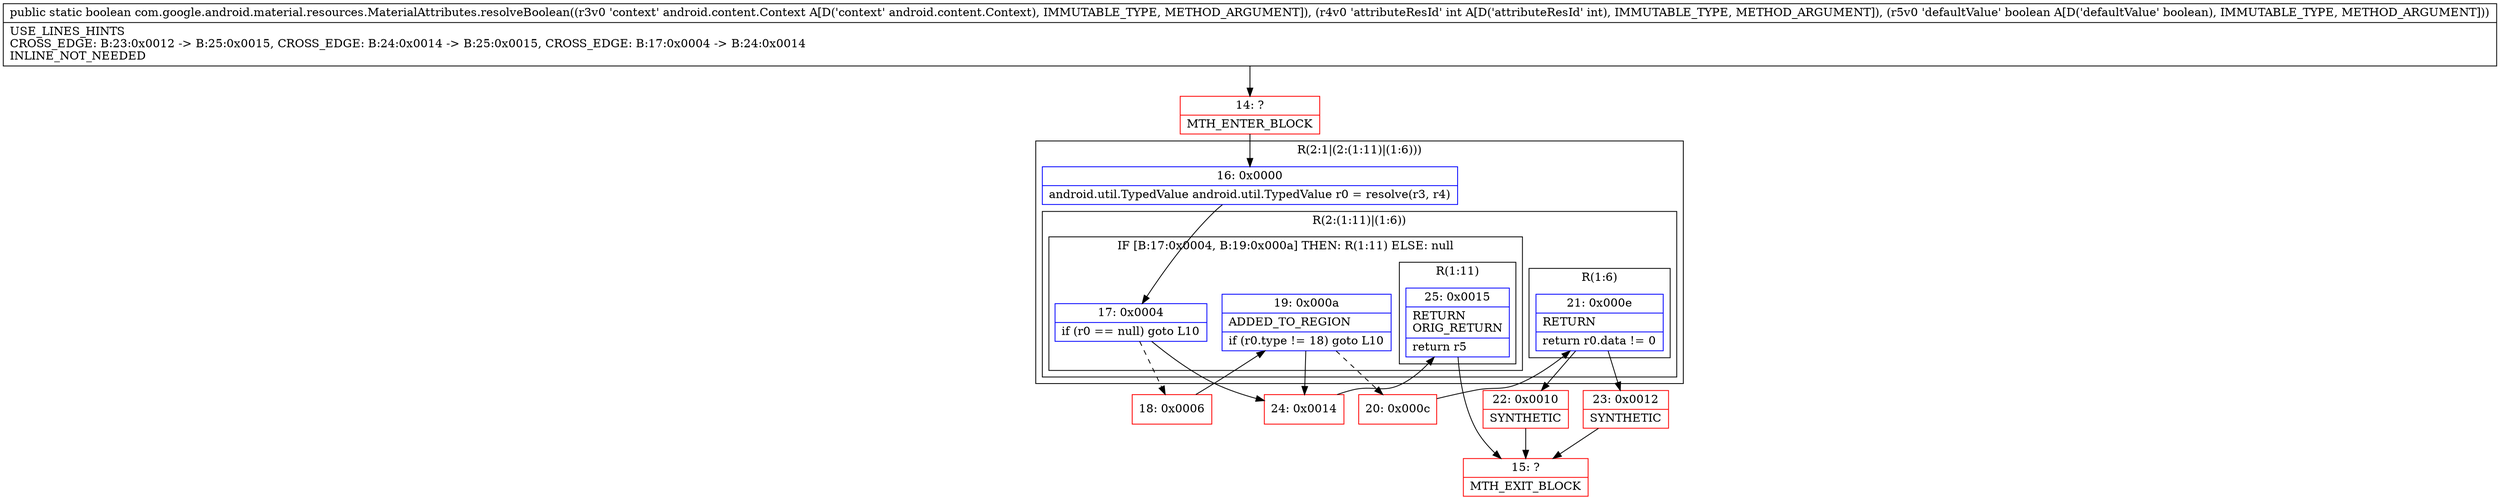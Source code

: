 digraph "CFG forcom.google.android.material.resources.MaterialAttributes.resolveBoolean(Landroid\/content\/Context;IZ)Z" {
subgraph cluster_Region_1694808805 {
label = "R(2:1|(2:(1:11)|(1:6)))";
node [shape=record,color=blue];
Node_16 [shape=record,label="{16\:\ 0x0000|android.util.TypedValue android.util.TypedValue r0 = resolve(r3, r4)\l}"];
subgraph cluster_Region_1736229610 {
label = "R(2:(1:11)|(1:6))";
node [shape=record,color=blue];
subgraph cluster_IfRegion_302682163 {
label = "IF [B:17:0x0004, B:19:0x000a] THEN: R(1:11) ELSE: null";
node [shape=record,color=blue];
Node_17 [shape=record,label="{17\:\ 0x0004|if (r0 == null) goto L10\l}"];
Node_19 [shape=record,label="{19\:\ 0x000a|ADDED_TO_REGION\l|if (r0.type != 18) goto L10\l}"];
subgraph cluster_Region_1583452012 {
label = "R(1:11)";
node [shape=record,color=blue];
Node_25 [shape=record,label="{25\:\ 0x0015|RETURN\lORIG_RETURN\l|return r5\l}"];
}
}
subgraph cluster_Region_1710969960 {
label = "R(1:6)";
node [shape=record,color=blue];
Node_21 [shape=record,label="{21\:\ 0x000e|RETURN\l|return r0.data != 0\l}"];
}
}
}
Node_14 [shape=record,color=red,label="{14\:\ ?|MTH_ENTER_BLOCK\l}"];
Node_18 [shape=record,color=red,label="{18\:\ 0x0006}"];
Node_20 [shape=record,color=red,label="{20\:\ 0x000c}"];
Node_22 [shape=record,color=red,label="{22\:\ 0x0010|SYNTHETIC\l}"];
Node_15 [shape=record,color=red,label="{15\:\ ?|MTH_EXIT_BLOCK\l}"];
Node_23 [shape=record,color=red,label="{23\:\ 0x0012|SYNTHETIC\l}"];
Node_24 [shape=record,color=red,label="{24\:\ 0x0014}"];
MethodNode[shape=record,label="{public static boolean com.google.android.material.resources.MaterialAttributes.resolveBoolean((r3v0 'context' android.content.Context A[D('context' android.content.Context), IMMUTABLE_TYPE, METHOD_ARGUMENT]), (r4v0 'attributeResId' int A[D('attributeResId' int), IMMUTABLE_TYPE, METHOD_ARGUMENT]), (r5v0 'defaultValue' boolean A[D('defaultValue' boolean), IMMUTABLE_TYPE, METHOD_ARGUMENT]))  | USE_LINES_HINTS\lCROSS_EDGE: B:23:0x0012 \-\> B:25:0x0015, CROSS_EDGE: B:24:0x0014 \-\> B:25:0x0015, CROSS_EDGE: B:17:0x0004 \-\> B:24:0x0014\lINLINE_NOT_NEEDED\l}"];
MethodNode -> Node_14;Node_16 -> Node_17;
Node_17 -> Node_18[style=dashed];
Node_17 -> Node_24;
Node_19 -> Node_20[style=dashed];
Node_19 -> Node_24;
Node_25 -> Node_15;
Node_21 -> Node_22;
Node_21 -> Node_23;
Node_14 -> Node_16;
Node_18 -> Node_19;
Node_20 -> Node_21;
Node_22 -> Node_15;
Node_23 -> Node_15;
Node_24 -> Node_25;
}

